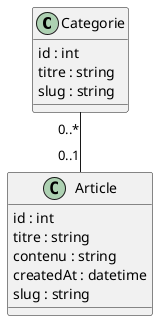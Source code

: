 @startuml

class Categorie {
    id : int
    titre : string
    slug : string
}

class Article {
    id : int
    titre : string
    contenu : string
    createdAt : datetime
    slug : string
}



Categorie "0..*" -- "0..1" Article


@enduml